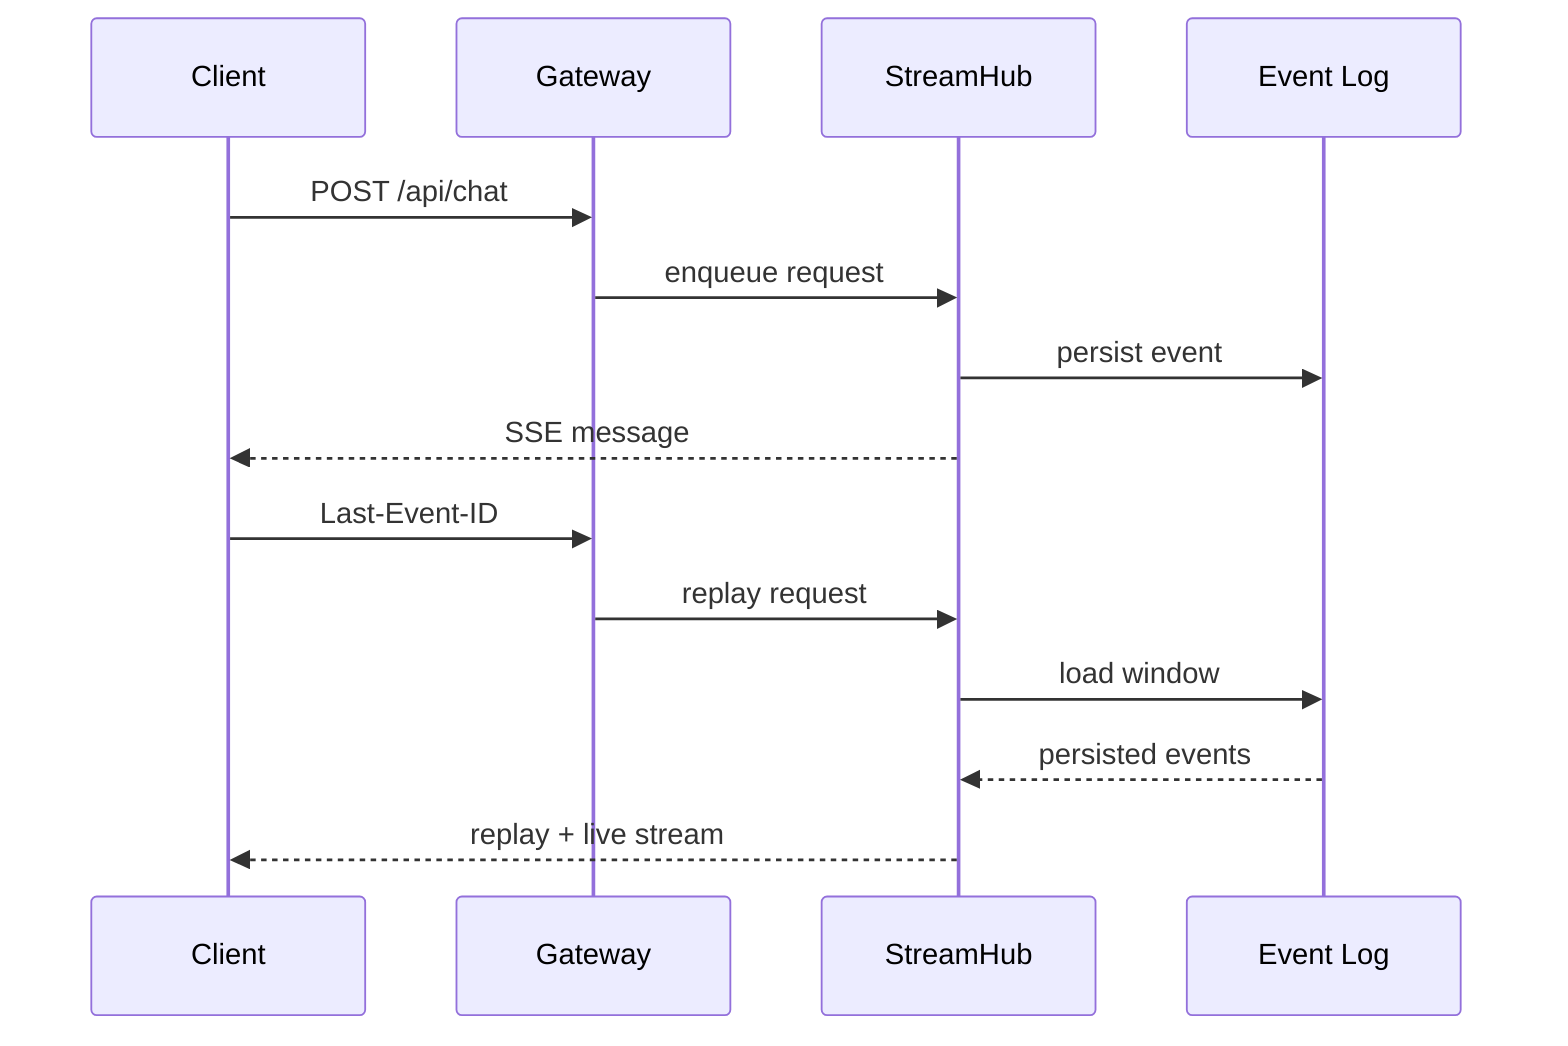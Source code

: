 sequenceDiagram
  participant C as Client
  participant GW as Gateway
  participant HUB as StreamHub
  participant DB as Event Log
  C->>GW: POST /api/chat
  GW->>HUB: enqueue request
  HUB->>DB: persist event
  HUB-->>C: SSE message
  C->>GW: Last-Event-ID
  GW->>HUB: replay request
  HUB->>DB: load window
  DB-->>HUB: persisted events
  HUB-->>C: replay + live stream